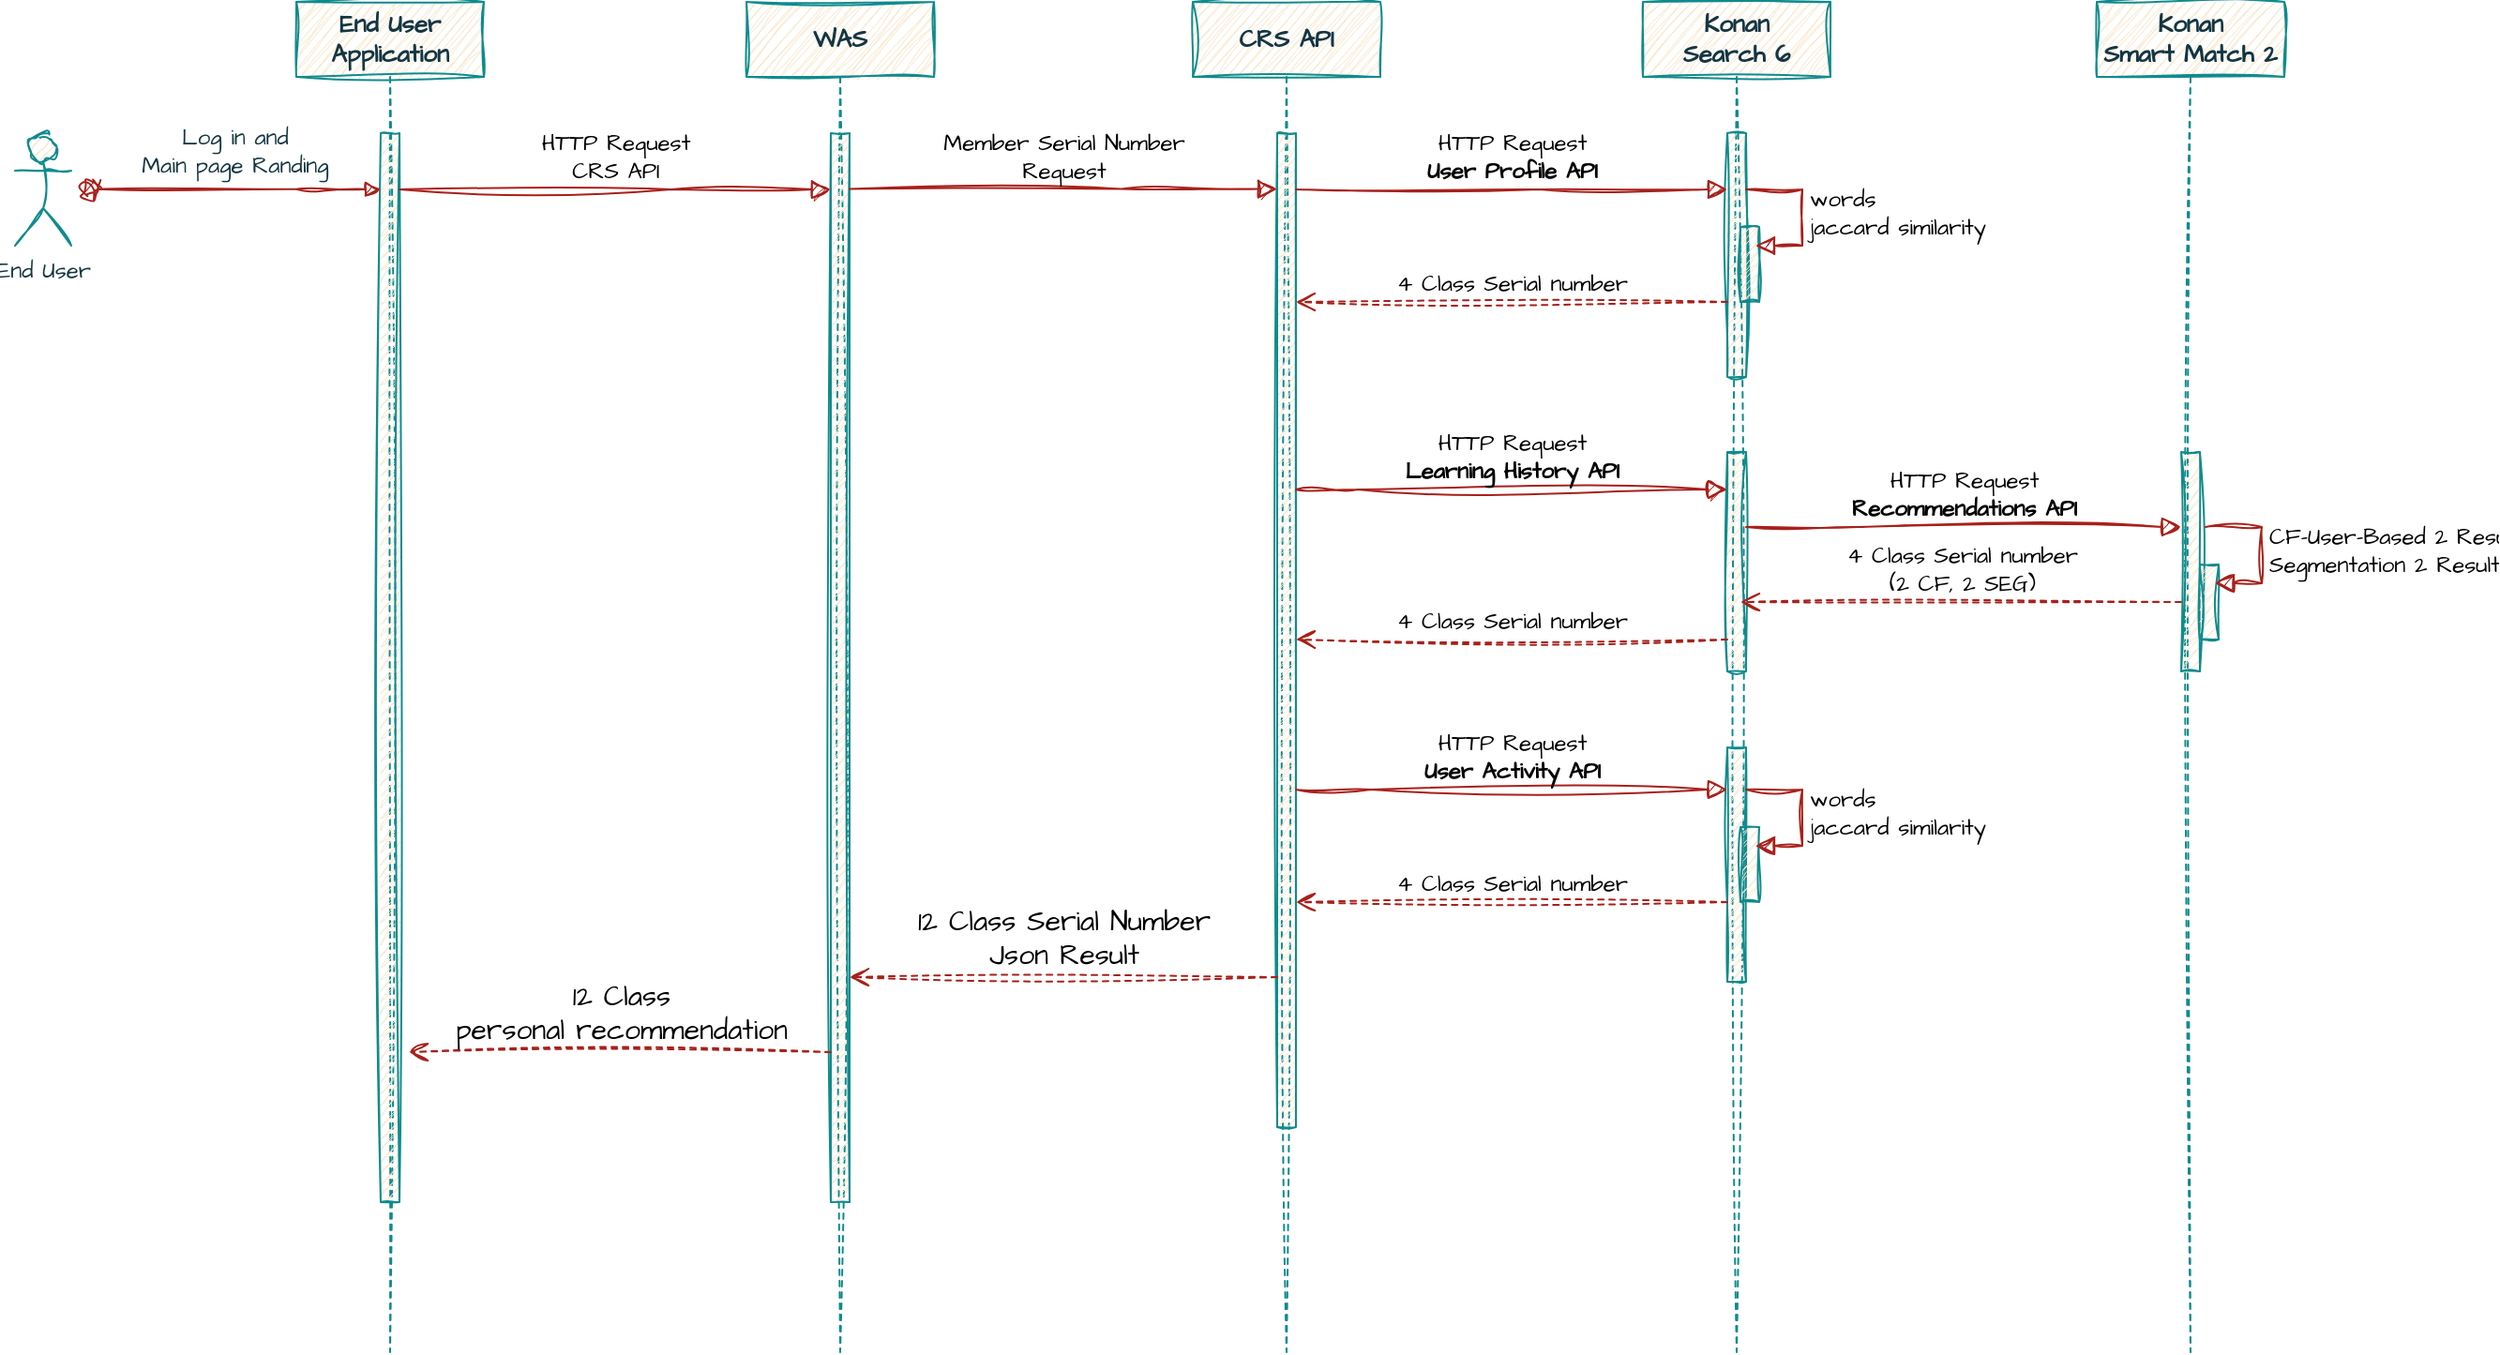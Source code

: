 <mxfile version="24.6.0" type="github">
  <diagram name="Page-1" id="2YBvvXClWsGukQMizWep">
    <mxGraphModel dx="5349" dy="2837" grid="1" gridSize="10" guides="1" tooltips="1" connect="1" arrows="1" fold="1" page="1" pageScale="1" pageWidth="1100" pageHeight="850" math="0" shadow="0">
      <root>
        <mxCell id="0" />
        <mxCell id="1" parent="0" />
        <mxCell id="W0gw1Imxjig5qcPms8Uq-233" value="&lt;b&gt;&lt;font style=&quot;font-size: 13px;&quot;&gt;End User Application&lt;/font&gt;&lt;/b&gt;" style="shape=umlLifeline;perimeter=lifelinePerimeter;whiteSpace=wrap;html=1;container=0;dropTarget=0;collapsible=0;recursiveResize=0;outlineConnect=0;portConstraint=eastwest;newEdgeStyle={&quot;edgeStyle&quot;:&quot;elbowEdgeStyle&quot;,&quot;elbow&quot;:&quot;vertical&quot;,&quot;curved&quot;:0,&quot;rounded&quot;:0};sketch=1;hachureGap=4;jiggle=2;curveFitting=1;fontFamily=Architects Daughter;fontSource=https%3A%2F%2Ffonts.googleapis.com%2Fcss%3Ffamily%3DArchitects%2BDaughter;labelBackgroundColor=none;fillColor=#FAE5C7;strokeColor=#0F8B8D;fontColor=#143642;" vertex="1" parent="1">
          <mxGeometry x="-2890" y="-1640" width="100" height="720" as="geometry" />
        </mxCell>
        <mxCell id="W0gw1Imxjig5qcPms8Uq-234" value="" style="html=1;points=[];perimeter=orthogonalPerimeter;outlineConnect=0;targetShapes=umlLifeline;portConstraint=eastwest;newEdgeStyle={&quot;edgeStyle&quot;:&quot;elbowEdgeStyle&quot;,&quot;elbow&quot;:&quot;vertical&quot;,&quot;curved&quot;:0,&quot;rounded&quot;:0};sketch=1;hachureGap=4;jiggle=2;curveFitting=1;fontFamily=Architects Daughter;fontSource=https%3A%2F%2Ffonts.googleapis.com%2Fcss%3Ffamily%3DArchitects%2BDaughter;labelBackgroundColor=none;fillColor=#FAE5C7;strokeColor=#0F8B8D;fontColor=#143642;" vertex="1" parent="W0gw1Imxjig5qcPms8Uq-233">
          <mxGeometry x="45" y="70" width="10" height="570" as="geometry" />
        </mxCell>
        <mxCell id="W0gw1Imxjig5qcPms8Uq-237" value="&lt;b&gt;&lt;font style=&quot;font-size: 13px;&quot;&gt;CRS&amp;nbsp;&lt;/font&gt;&lt;/b&gt;&lt;b style=&quot;background-color: initial;&quot;&gt;&lt;font style=&quot;font-size: 13px;&quot;&gt;API&lt;/font&gt;&lt;/b&gt;" style="shape=umlLifeline;perimeter=lifelinePerimeter;whiteSpace=wrap;html=1;container=0;dropTarget=0;collapsible=0;recursiveResize=0;outlineConnect=0;portConstraint=eastwest;newEdgeStyle={&quot;edgeStyle&quot;:&quot;elbowEdgeStyle&quot;,&quot;elbow&quot;:&quot;vertical&quot;,&quot;curved&quot;:0,&quot;rounded&quot;:0};sketch=1;hachureGap=4;jiggle=2;curveFitting=1;fontFamily=Architects Daughter;fontSource=https%3A%2F%2Ffonts.googleapis.com%2Fcss%3Ffamily%3DArchitects%2BDaughter;labelBackgroundColor=none;fillColor=#FAE5C7;strokeColor=#0F8B8D;fontColor=#143642;" vertex="1" parent="1">
          <mxGeometry x="-2412" y="-1640" width="100" height="720" as="geometry" />
        </mxCell>
        <mxCell id="W0gw1Imxjig5qcPms8Uq-238" value="" style="html=1;points=[];perimeter=orthogonalPerimeter;outlineConnect=0;targetShapes=umlLifeline;portConstraint=eastwest;newEdgeStyle={&quot;edgeStyle&quot;:&quot;elbowEdgeStyle&quot;,&quot;elbow&quot;:&quot;vertical&quot;,&quot;curved&quot;:0,&quot;rounded&quot;:0};sketch=1;hachureGap=4;jiggle=2;curveFitting=1;fontFamily=Architects Daughter;fontSource=https%3A%2F%2Ffonts.googleapis.com%2Fcss%3Ffamily%3DArchitects%2BDaughter;labelBackgroundColor=none;fillColor=#FAE5C7;strokeColor=#0F8B8D;fontColor=#143642;" vertex="1" parent="W0gw1Imxjig5qcPms8Uq-237">
          <mxGeometry x="45" y="70" width="10" height="530" as="geometry" />
        </mxCell>
        <mxCell id="W0gw1Imxjig5qcPms8Uq-239" value="HTTP Request&lt;div&gt;CRS API&lt;/div&gt;" style="html=1;verticalAlign=bottom;endArrow=block;edgeStyle=elbowEdgeStyle;elbow=vertical;curved=0;rounded=0;sketch=1;hachureGap=4;jiggle=2;curveFitting=1;fontFamily=Architects Daughter;fontSource=https%3A%2F%2Ffonts.googleapis.com%2Fcss%3Ffamily%3DArchitects%2BDaughter;fontSize=12;startSize=8;endSize=8;labelBackgroundColor=none;strokeColor=#A8201A;fontColor=default;" edge="1" parent="1" source="W0gw1Imxjig5qcPms8Uq-234" target="W0gw1Imxjig5qcPms8Uq-291">
          <mxGeometry relative="1" as="geometry">
            <mxPoint x="-2830" y="-1540" as="sourcePoint" />
            <Array as="points">
              <mxPoint x="-2690" y="-1540" />
              <mxPoint x="-2647" y="-1520" />
            </Array>
            <mxPoint x="-2600" y="-1540" as="targetPoint" />
          </mxGeometry>
        </mxCell>
        <mxCell id="W0gw1Imxjig5qcPms8Uq-243" value="End User" style="shape=umlActor;verticalLabelPosition=bottom;verticalAlign=top;html=1;outlineConnect=0;sketch=1;hachureGap=4;jiggle=2;curveFitting=1;fontFamily=Architects Daughter;fontSource=https%3A%2F%2Ffonts.googleapis.com%2Fcss%3Ffamily%3DArchitects%2BDaughter;labelBackgroundColor=none;fillColor=#FAE5C7;strokeColor=#0F8B8D;fontColor=#143642;" vertex="1" parent="1">
          <mxGeometry x="-3040" y="-1570" width="30" height="60" as="geometry" />
        </mxCell>
        <mxCell id="W0gw1Imxjig5qcPms8Uq-235" value="" style="html=1;verticalAlign=bottom;startArrow=oval;endArrow=block;startSize=8;edgeStyle=elbowEdgeStyle;elbow=vertical;curved=0;rounded=0;sketch=1;hachureGap=4;jiggle=2;curveFitting=1;fontFamily=Architects Daughter;fontSource=https%3A%2F%2Ffonts.googleapis.com%2Fcss%3Ffamily%3DArchitects%2BDaughter;fontSize=12;labelBackgroundColor=none;strokeColor=#A8201A;fontColor=default;" edge="1" parent="1">
          <mxGeometry x="-0.006" relative="1" as="geometry">
            <mxPoint x="-3000" y="-1540.14" as="sourcePoint" />
            <mxPoint x="-2845" y="-1540.14" as="targetPoint" />
            <Array as="points">
              <mxPoint x="-2890" y="-1540.14" />
            </Array>
            <mxPoint as="offset" />
          </mxGeometry>
        </mxCell>
        <mxCell id="W0gw1Imxjig5qcPms8Uq-258" value="Log in and&lt;div&gt;Main page Randing&lt;/div&gt;" style="edgeLabel;html=1;align=center;verticalAlign=middle;resizable=0;points=[];fontSize=12;sketch=1;hachureGap=4;jiggle=2;curveFitting=1;fontFamily=Architects Daughter;fontSource=https%3A%2F%2Ffonts.googleapis.com%2Fcss%3Ffamily%3DArchitects%2BDaughter;labelBackgroundColor=none;fontColor=#143642;" vertex="1" connectable="0" parent="W0gw1Imxjig5qcPms8Uq-235">
          <mxGeometry x="-0.605" y="3" relative="1" as="geometry">
            <mxPoint x="46" y="-17" as="offset" />
          </mxGeometry>
        </mxCell>
        <mxCell id="W0gw1Imxjig5qcPms8Uq-256" value="&lt;b style=&quot;font-size: 13px;&quot;&gt;&lt;font style=&quot;font-size: 13px;&quot;&gt;Konan&lt;/font&gt;&lt;/b&gt;&lt;div style=&quot;font-size: 13px;&quot;&gt;&lt;b&gt;&lt;font style=&quot;font-size: 13px;&quot;&gt;Search 6&lt;/font&gt;&lt;/b&gt;&lt;/div&gt;" style="shape=umlLifeline;perimeter=lifelinePerimeter;whiteSpace=wrap;html=1;container=0;dropTarget=0;collapsible=0;recursiveResize=0;outlineConnect=0;portConstraint=eastwest;newEdgeStyle={&quot;edgeStyle&quot;:&quot;elbowEdgeStyle&quot;,&quot;elbow&quot;:&quot;vertical&quot;,&quot;curved&quot;:0,&quot;rounded&quot;:0};sketch=1;hachureGap=4;jiggle=2;curveFitting=1;fontFamily=Architects Daughter;fontSource=https%3A%2F%2Ffonts.googleapis.com%2Fcss%3Ffamily%3DArchitects%2BDaughter;labelBackgroundColor=none;fillColor=#FAE5C7;strokeColor=#0F8B8D;fontColor=#143642;" vertex="1" parent="1">
          <mxGeometry x="-2172" y="-1640" width="100" height="720" as="geometry" />
        </mxCell>
        <mxCell id="W0gw1Imxjig5qcPms8Uq-257" value="" style="html=1;points=[];perimeter=orthogonalPerimeter;outlineConnect=0;targetShapes=umlLifeline;portConstraint=eastwest;newEdgeStyle={&quot;edgeStyle&quot;:&quot;elbowEdgeStyle&quot;,&quot;elbow&quot;:&quot;vertical&quot;,&quot;curved&quot;:0,&quot;rounded&quot;:0};sketch=1;hachureGap=4;jiggle=2;curveFitting=1;fontFamily=Architects Daughter;fontSource=https%3A%2F%2Ffonts.googleapis.com%2Fcss%3Ffamily%3DArchitects%2BDaughter;labelBackgroundColor=none;fillColor=#FAE5C7;strokeColor=#0F8B8D;fontColor=#143642;" vertex="1" parent="W0gw1Imxjig5qcPms8Uq-256">
          <mxGeometry x="45" y="70" width="10" height="130" as="geometry" />
        </mxCell>
        <mxCell id="W0gw1Imxjig5qcPms8Uq-265" value="" style="html=1;points=[[0,0,0,0,5],[0,1,0,0,-5],[1,0,0,0,5],[1,1,0,0,-5]];perimeter=orthogonalPerimeter;outlineConnect=0;targetShapes=umlLifeline;portConstraint=eastwest;newEdgeStyle={&quot;curved&quot;:0,&quot;rounded&quot;:0};sketch=1;hachureGap=4;jiggle=2;curveFitting=1;fontFamily=Architects Daughter;fontSource=https%3A%2F%2Ffonts.googleapis.com%2Fcss%3Ffamily%3DArchitects%2BDaughter;labelBackgroundColor=none;fillColor=#FAE5C7;strokeColor=#0F8B8D;fontColor=#143642;" vertex="1" parent="W0gw1Imxjig5qcPms8Uq-256">
          <mxGeometry x="52" y="120" width="10" height="40" as="geometry" />
        </mxCell>
        <mxCell id="W0gw1Imxjig5qcPms8Uq-266" value="words&lt;div&gt;jaccard similarity&lt;/div&gt;" style="html=1;align=left;spacingLeft=2;endArrow=block;rounded=0;edgeStyle=orthogonalEdgeStyle;curved=0;rounded=0;sketch=1;hachureGap=4;jiggle=2;curveFitting=1;fontFamily=Architects Daughter;fontSource=https%3A%2F%2Ffonts.googleapis.com%2Fcss%3Ffamily%3DArchitects%2BDaughter;fontSize=12;startSize=8;endSize=8;labelBackgroundColor=none;strokeColor=#A8201A;fontColor=default;" edge="1" parent="W0gw1Imxjig5qcPms8Uq-256">
          <mxGeometry relative="1" as="geometry">
            <mxPoint x="55" y="100" as="sourcePoint" />
            <Array as="points">
              <mxPoint x="85" y="130" />
            </Array>
            <mxPoint x="60" y="130" as="targetPoint" />
          </mxGeometry>
        </mxCell>
        <mxCell id="W0gw1Imxjig5qcPms8Uq-268" value="" style="html=1;points=[];perimeter=orthogonalPerimeter;outlineConnect=0;targetShapes=umlLifeline;portConstraint=eastwest;newEdgeStyle={&quot;edgeStyle&quot;:&quot;elbowEdgeStyle&quot;,&quot;elbow&quot;:&quot;vertical&quot;,&quot;curved&quot;:0,&quot;rounded&quot;:0};sketch=1;hachureGap=4;jiggle=2;curveFitting=1;fontFamily=Architects Daughter;fontSource=https%3A%2F%2Ffonts.googleapis.com%2Fcss%3Ffamily%3DArchitects%2BDaughter;labelBackgroundColor=none;fillColor=#FAE5C7;strokeColor=#0F8B8D;fontColor=#143642;" vertex="1" parent="W0gw1Imxjig5qcPms8Uq-256">
          <mxGeometry x="45" y="240" width="10" height="117" as="geometry" />
        </mxCell>
        <mxCell id="W0gw1Imxjig5qcPms8Uq-275" value="" style="html=1;points=[];perimeter=orthogonalPerimeter;outlineConnect=0;targetShapes=umlLifeline;portConstraint=eastwest;newEdgeStyle={&quot;edgeStyle&quot;:&quot;elbowEdgeStyle&quot;,&quot;elbow&quot;:&quot;vertical&quot;,&quot;curved&quot;:0,&quot;rounded&quot;:0};sketch=1;hachureGap=4;jiggle=2;curveFitting=1;fontFamily=Architects Daughter;fontSource=https%3A%2F%2Ffonts.googleapis.com%2Fcss%3Ffamily%3DArchitects%2BDaughter;labelBackgroundColor=none;fillColor=#FAE5C7;strokeColor=#0F8B8D;fontColor=#143642;" vertex="1" parent="W0gw1Imxjig5qcPms8Uq-256">
          <mxGeometry x="45" y="397.5" width="10" height="125" as="geometry" />
        </mxCell>
        <mxCell id="W0gw1Imxjig5qcPms8Uq-276" value="" style="html=1;points=[[0,0,0,0,5],[0,1,0,0,-5],[1,0,0,0,5],[1,1,0,0,-5]];perimeter=orthogonalPerimeter;outlineConnect=0;targetShapes=umlLifeline;portConstraint=eastwest;newEdgeStyle={&quot;curved&quot;:0,&quot;rounded&quot;:0};sketch=1;hachureGap=4;jiggle=2;curveFitting=1;fontFamily=Architects Daughter;fontSource=https%3A%2F%2Ffonts.googleapis.com%2Fcss%3Ffamily%3DArchitects%2BDaughter;labelBackgroundColor=none;fillColor=#FAE5C7;strokeColor=#0F8B8D;fontColor=#143642;" vertex="1" parent="W0gw1Imxjig5qcPms8Uq-256">
          <mxGeometry x="52" y="440" width="10" height="40" as="geometry" />
        </mxCell>
        <mxCell id="W0gw1Imxjig5qcPms8Uq-274" value="words&lt;div&gt;jaccard similarity&lt;/div&gt;" style="html=1;align=left;spacingLeft=2;endArrow=block;rounded=0;edgeStyle=orthogonalEdgeStyle;curved=0;rounded=0;sketch=1;hachureGap=4;jiggle=2;curveFitting=1;fontFamily=Architects Daughter;fontSource=https%3A%2F%2Ffonts.googleapis.com%2Fcss%3Ffamily%3DArchitects%2BDaughter;fontSize=12;startSize=8;endSize=8;labelBackgroundColor=none;strokeColor=#A8201A;fontColor=default;" edge="1" parent="W0gw1Imxjig5qcPms8Uq-256">
          <mxGeometry relative="1" as="geometry">
            <mxPoint x="55" y="420" as="sourcePoint" />
            <Array as="points">
              <mxPoint x="85" y="450" />
            </Array>
            <mxPoint x="60" y="450" as="targetPoint" />
          </mxGeometry>
        </mxCell>
        <mxCell id="W0gw1Imxjig5qcPms8Uq-267" value="4 Class Serial number" style="html=1;verticalAlign=bottom;endArrow=open;dashed=1;endSize=8;curved=0;rounded=0;sketch=1;hachureGap=4;jiggle=2;curveFitting=1;fontFamily=Architects Daughter;fontSource=https%3A%2F%2Ffonts.googleapis.com%2Fcss%3Ffamily%3DArchitects%2BDaughter;fontSize=12;labelBackgroundColor=none;strokeColor=#A8201A;fontColor=default;" edge="1" parent="1">
          <mxGeometry x="0.001" relative="1" as="geometry">
            <mxPoint x="-2127" y="-1480" as="sourcePoint" />
            <mxPoint x="-2357" y="-1480" as="targetPoint" />
            <mxPoint as="offset" />
          </mxGeometry>
        </mxCell>
        <mxCell id="W0gw1Imxjig5qcPms8Uq-271" value="4 Class Serial number" style="html=1;verticalAlign=bottom;endArrow=open;dashed=1;endSize=8;curved=0;rounded=0;sketch=1;hachureGap=4;jiggle=2;curveFitting=1;fontFamily=Architects Daughter;fontSource=https%3A%2F%2Ffonts.googleapis.com%2Fcss%3Ffamily%3DArchitects%2BDaughter;fontSize=12;labelBackgroundColor=none;strokeColor=#A8201A;fontColor=default;" edge="1" parent="1">
          <mxGeometry x="0.001" relative="1" as="geometry">
            <mxPoint x="-2127" y="-1300" as="sourcePoint" />
            <mxPoint x="-2357" y="-1300" as="targetPoint" />
            <mxPoint as="offset" />
          </mxGeometry>
        </mxCell>
        <mxCell id="W0gw1Imxjig5qcPms8Uq-255" value="HTTP Request&lt;div&gt;&lt;b&gt;User Activity API&lt;/b&gt;&lt;/div&gt;" style="html=1;verticalAlign=bottom;endArrow=block;edgeStyle=elbowEdgeStyle;elbow=vertical;curved=0;rounded=0;sketch=1;hachureGap=4;jiggle=2;curveFitting=1;fontFamily=Architects Daughter;fontSource=https%3A%2F%2Ffonts.googleapis.com%2Fcss%3Ffamily%3DArchitects%2BDaughter;fontSize=12;startSize=8;endSize=8;labelBackgroundColor=none;strokeColor=#A8201A;fontColor=default;" edge="1" parent="1" source="W0gw1Imxjig5qcPms8Uq-238" target="W0gw1Imxjig5qcPms8Uq-275">
          <mxGeometry x="0.002" relative="1" as="geometry">
            <mxPoint x="-2407" y="-1220" as="sourcePoint" />
            <Array as="points">
              <mxPoint x="-2317" y="-1220" />
              <mxPoint x="-2202" y="-1210" />
            </Array>
            <mxPoint x="-2147" y="-1220" as="targetPoint" />
            <mxPoint as="offset" />
          </mxGeometry>
        </mxCell>
        <mxCell id="W0gw1Imxjig5qcPms8Uq-277" value="4 Class Serial number" style="html=1;verticalAlign=bottom;endArrow=open;dashed=1;endSize=8;curved=0;rounded=0;sketch=1;hachureGap=4;jiggle=2;curveFitting=1;fontFamily=Architects Daughter;fontSource=https%3A%2F%2Ffonts.googleapis.com%2Fcss%3Ffamily%3DArchitects%2BDaughter;fontSize=12;labelBackgroundColor=none;strokeColor=#A8201A;fontColor=default;" edge="1" parent="1">
          <mxGeometry x="0.001" relative="1" as="geometry">
            <mxPoint x="-2127" y="-1160" as="sourcePoint" />
            <mxPoint x="-2357" y="-1160" as="targetPoint" />
            <mxPoint as="offset" />
          </mxGeometry>
        </mxCell>
        <mxCell id="W0gw1Imxjig5qcPms8Uq-252" value="HTTP Request&lt;div&gt;&lt;b&gt;User Profile API&lt;/b&gt;&lt;/div&gt;" style="html=1;verticalAlign=bottom;endArrow=block;edgeStyle=elbowEdgeStyle;elbow=vertical;curved=0;rounded=0;sketch=1;hachureGap=4;jiggle=2;curveFitting=1;fontFamily=Architects Daughter;fontSource=https%3A%2F%2Ffonts.googleapis.com%2Fcss%3Ffamily%3DArchitects%2BDaughter;fontSize=12;startSize=8;endSize=8;labelBackgroundColor=none;strokeColor=#A8201A;fontColor=default;" edge="1" parent="1" source="W0gw1Imxjig5qcPms8Uq-238" target="W0gw1Imxjig5qcPms8Uq-257">
          <mxGeometry relative="1" as="geometry">
            <mxPoint x="-2372" y="-1540" as="sourcePoint" />
            <Array as="points">
              <mxPoint x="-2227" y="-1540" />
            </Array>
            <mxPoint x="-2142" y="-1540" as="targetPoint" />
          </mxGeometry>
        </mxCell>
        <mxCell id="W0gw1Imxjig5qcPms8Uq-254" value="HTTP Request&lt;div&gt;&lt;b&gt;Learning History API&lt;/b&gt;&lt;/div&gt;" style="html=1;verticalAlign=bottom;endArrow=block;edgeStyle=elbowEdgeStyle;elbow=vertical;curved=0;rounded=0;sketch=1;hachureGap=4;jiggle=2;curveFitting=1;fontFamily=Architects Daughter;fontSource=https%3A%2F%2Ffonts.googleapis.com%2Fcss%3Ffamily%3DArchitects%2BDaughter;fontSize=12;startSize=8;endSize=8;labelBackgroundColor=none;strokeColor=#A8201A;fontColor=default;" edge="1" parent="1" source="W0gw1Imxjig5qcPms8Uq-238" target="W0gw1Imxjig5qcPms8Uq-268">
          <mxGeometry x="0.002" relative="1" as="geometry">
            <mxPoint x="-2407" y="-1380" as="sourcePoint" />
            <Array as="points">
              <mxPoint x="-2324" y="-1380" />
              <mxPoint x="-2209" y="-1370" />
            </Array>
            <mxPoint x="-2147" y="-1380" as="targetPoint" />
            <mxPoint as="offset" />
          </mxGeometry>
        </mxCell>
        <mxCell id="W0gw1Imxjig5qcPms8Uq-279" value="&lt;span style=&quot;font-size: 15px;&quot;&gt;12 Class Serial Number&lt;/span&gt;&lt;div&gt;&lt;span style=&quot;font-size: 15px;&quot;&gt;Json Result&lt;/span&gt;&lt;/div&gt;" style="html=1;verticalAlign=bottom;endArrow=open;dashed=1;endSize=8;curved=0;rounded=0;sketch=1;hachureGap=4;jiggle=2;curveFitting=1;fontFamily=Architects Daughter;fontSource=https%3A%2F%2Ffonts.googleapis.com%2Fcss%3Ffamily%3DArchitects%2BDaughter;fontSize=12;labelBackgroundColor=none;strokeColor=#A8201A;fontColor=default;" edge="1" parent="1">
          <mxGeometry relative="1" as="geometry">
            <mxPoint x="-2367" y="-1120" as="sourcePoint" />
            <mxPoint x="-2595" y="-1120" as="targetPoint" />
          </mxGeometry>
        </mxCell>
        <mxCell id="W0gw1Imxjig5qcPms8Uq-280" value="&lt;b style=&quot;font-size: 13px;&quot;&gt;&lt;font style=&quot;font-size: 13px;&quot;&gt;Konan&lt;/font&gt;&lt;/b&gt;&lt;div style=&quot;font-size: 13px;&quot;&gt;&lt;b&gt;Smart Match 2&lt;/b&gt;&lt;/div&gt;" style="shape=umlLifeline;perimeter=lifelinePerimeter;whiteSpace=wrap;html=1;container=0;dropTarget=0;collapsible=0;recursiveResize=0;outlineConnect=0;portConstraint=eastwest;newEdgeStyle={&quot;edgeStyle&quot;:&quot;elbowEdgeStyle&quot;,&quot;elbow&quot;:&quot;vertical&quot;,&quot;curved&quot;:0,&quot;rounded&quot;:0};sketch=1;hachureGap=4;jiggle=2;curveFitting=1;fontFamily=Architects Daughter;fontSource=https%3A%2F%2Ffonts.googleapis.com%2Fcss%3Ffamily%3DArchitects%2BDaughter;labelBackgroundColor=none;fillColor=#FAE5C7;strokeColor=#0F8B8D;fontColor=#143642;" vertex="1" parent="1">
          <mxGeometry x="-1930" y="-1640" width="100" height="720" as="geometry" />
        </mxCell>
        <mxCell id="W0gw1Imxjig5qcPms8Uq-284" value="" style="html=1;points=[];perimeter=orthogonalPerimeter;outlineConnect=0;targetShapes=umlLifeline;portConstraint=eastwest;newEdgeStyle={&quot;edgeStyle&quot;:&quot;elbowEdgeStyle&quot;,&quot;elbow&quot;:&quot;vertical&quot;,&quot;curved&quot;:0,&quot;rounded&quot;:0};sketch=1;hachureGap=4;jiggle=2;curveFitting=1;fontFamily=Architects Daughter;fontSource=https%3A%2F%2Ffonts.googleapis.com%2Fcss%3Ffamily%3DArchitects%2BDaughter;labelBackgroundColor=none;fillColor=#FAE5C7;strokeColor=#0F8B8D;fontColor=#143642;" vertex="1" parent="W0gw1Imxjig5qcPms8Uq-280">
          <mxGeometry x="45" y="240" width="10" height="117" as="geometry" />
        </mxCell>
        <mxCell id="W0gw1Imxjig5qcPms8Uq-286" value="" style="html=1;points=[[0,0,0,0,5],[0,1,0,0,-5],[1,0,0,0,5],[1,1,0,0,-5]];perimeter=orthogonalPerimeter;outlineConnect=0;targetShapes=umlLifeline;portConstraint=eastwest;newEdgeStyle={&quot;curved&quot;:0,&quot;rounded&quot;:0};sketch=1;hachureGap=4;jiggle=2;curveFitting=1;fontFamily=Architects Daughter;fontSource=https%3A%2F%2Ffonts.googleapis.com%2Fcss%3Ffamily%3DArchitects%2BDaughter;labelBackgroundColor=none;fillColor=#FAE5C7;strokeColor=#0F8B8D;fontColor=#143642;" vertex="1" parent="W0gw1Imxjig5qcPms8Uq-280">
          <mxGeometry x="55" y="300" width="10" height="40" as="geometry" />
        </mxCell>
        <mxCell id="W0gw1Imxjig5qcPms8Uq-287" value="CF-User-Based 2 Results&lt;div&gt;Segmentation 2 Results&lt;/div&gt;" style="html=1;align=left;spacingLeft=2;endArrow=block;rounded=0;edgeStyle=orthogonalEdgeStyle;curved=0;rounded=0;sketch=1;hachureGap=4;jiggle=2;curveFitting=1;fontFamily=Architects Daughter;fontSource=https%3A%2F%2Ffonts.googleapis.com%2Fcss%3Ffamily%3DArchitects%2BDaughter;fontSize=12;startSize=8;endSize=8;labelBackgroundColor=none;strokeColor=#A8201A;fontColor=default;" edge="1" parent="W0gw1Imxjig5qcPms8Uq-280">
          <mxGeometry relative="1" as="geometry">
            <mxPoint x="58" y="280" as="sourcePoint" />
            <Array as="points">
              <mxPoint x="88" y="310" />
            </Array>
            <mxPoint x="63" y="310" as="targetPoint" />
          </mxGeometry>
        </mxCell>
        <mxCell id="W0gw1Imxjig5qcPms8Uq-288" value="HTTP Request&lt;div&gt;&lt;b&gt;Recommendations API&lt;/b&gt;&lt;br&gt;&lt;/div&gt;" style="html=1;verticalAlign=bottom;endArrow=block;edgeStyle=elbowEdgeStyle;elbow=vertical;curved=0;rounded=0;sketch=1;hachureGap=4;jiggle=2;curveFitting=1;fontFamily=Architects Daughter;fontSource=https%3A%2F%2Ffonts.googleapis.com%2Fcss%3Ffamily%3DArchitects%2BDaughter;fontSize=12;startSize=8;endSize=8;labelBackgroundColor=none;strokeColor=#A8201A;fontColor=default;" edge="1" parent="1" source="W0gw1Imxjig5qcPms8Uq-268" target="W0gw1Imxjig5qcPms8Uq-284">
          <mxGeometry x="0.002" relative="1" as="geometry">
            <mxPoint x="-2090" y="-1360" as="sourcePoint" />
            <Array as="points">
              <mxPoint x="-2057" y="-1360" />
              <mxPoint x="-1942" y="-1350" />
            </Array>
            <mxPoint x="-1860" y="-1360" as="targetPoint" />
            <mxPoint as="offset" />
          </mxGeometry>
        </mxCell>
        <mxCell id="W0gw1Imxjig5qcPms8Uq-289" value="4 Class Serial number&lt;div&gt;(2 CF, 2 SEG)&lt;/div&gt;" style="html=1;verticalAlign=bottom;endArrow=open;dashed=1;endSize=8;curved=0;rounded=0;sketch=1;hachureGap=4;jiggle=2;curveFitting=1;fontFamily=Architects Daughter;fontSource=https%3A%2F%2Ffonts.googleapis.com%2Fcss%3Ffamily%3DArchitects%2BDaughter;fontSize=12;labelBackgroundColor=none;strokeColor=#A8201A;fontColor=default;" edge="1" parent="1" source="W0gw1Imxjig5qcPms8Uq-284">
          <mxGeometry x="0.001" relative="1" as="geometry">
            <mxPoint x="-1890" y="-1320" as="sourcePoint" />
            <mxPoint x="-2120" y="-1320" as="targetPoint" />
            <mxPoint as="offset" />
          </mxGeometry>
        </mxCell>
        <mxCell id="W0gw1Imxjig5qcPms8Uq-290" value="&lt;b&gt;&lt;font style=&quot;font-size: 13px;&quot;&gt;WAS&lt;/font&gt;&lt;/b&gt;" style="shape=umlLifeline;perimeter=lifelinePerimeter;whiteSpace=wrap;html=1;container=0;dropTarget=0;collapsible=0;recursiveResize=0;outlineConnect=0;portConstraint=eastwest;newEdgeStyle={&quot;edgeStyle&quot;:&quot;elbowEdgeStyle&quot;,&quot;elbow&quot;:&quot;vertical&quot;,&quot;curved&quot;:0,&quot;rounded&quot;:0};sketch=1;hachureGap=4;jiggle=2;curveFitting=1;fontFamily=Architects Daughter;fontSource=https%3A%2F%2Ffonts.googleapis.com%2Fcss%3Ffamily%3DArchitects%2BDaughter;labelBackgroundColor=none;fillColor=#FAE5C7;strokeColor=#0F8B8D;fontColor=#143642;" vertex="1" parent="1">
          <mxGeometry x="-2650" y="-1640" width="100" height="720" as="geometry" />
        </mxCell>
        <mxCell id="W0gw1Imxjig5qcPms8Uq-291" value="" style="html=1;points=[];perimeter=orthogonalPerimeter;outlineConnect=0;targetShapes=umlLifeline;portConstraint=eastwest;newEdgeStyle={&quot;edgeStyle&quot;:&quot;elbowEdgeStyle&quot;,&quot;elbow&quot;:&quot;vertical&quot;,&quot;curved&quot;:0,&quot;rounded&quot;:0};sketch=1;hachureGap=4;jiggle=2;curveFitting=1;fontFamily=Architects Daughter;fontSource=https%3A%2F%2Ffonts.googleapis.com%2Fcss%3Ffamily%3DArchitects%2BDaughter;labelBackgroundColor=none;fillColor=#FAE5C7;strokeColor=#0F8B8D;fontColor=#143642;" vertex="1" parent="W0gw1Imxjig5qcPms8Uq-290">
          <mxGeometry x="45" y="70" width="10" height="570" as="geometry" />
        </mxCell>
        <mxCell id="W0gw1Imxjig5qcPms8Uq-292" value="Member Serial Number&lt;div&gt;Request&lt;/div&gt;" style="html=1;verticalAlign=bottom;endArrow=block;edgeStyle=elbowEdgeStyle;elbow=vertical;curved=0;rounded=0;sketch=1;hachureGap=4;jiggle=2;curveFitting=1;fontFamily=Architects Daughter;fontSource=https%3A%2F%2Ffonts.googleapis.com%2Fcss%3Ffamily%3DArchitects%2BDaughter;fontSize=12;startSize=8;endSize=8;labelBackgroundColor=none;strokeColor=#A8201A;fontColor=default;" edge="1" parent="1" source="W0gw1Imxjig5qcPms8Uq-291" target="W0gw1Imxjig5qcPms8Uq-238">
          <mxGeometry relative="1" as="geometry">
            <mxPoint x="-2590" y="-1540.2" as="sourcePoint" />
            <Array as="points">
              <mxPoint x="-2450" y="-1540.2" />
              <mxPoint x="-2407" y="-1520.2" />
            </Array>
            <mxPoint x="-2360" y="-1540.2" as="targetPoint" />
          </mxGeometry>
        </mxCell>
        <mxCell id="W0gw1Imxjig5qcPms8Uq-293" value="&lt;span style=&quot;font-size: 15px;&quot;&gt;12 Class&lt;/span&gt;&lt;div&gt;&lt;span style=&quot;font-size: 15px; background-color: initial;&quot;&gt;personal recommendation&lt;/span&gt;&lt;/div&gt;" style="html=1;verticalAlign=bottom;endArrow=open;dashed=1;endSize=8;curved=0;rounded=0;sketch=1;hachureGap=4;jiggle=2;curveFitting=1;fontFamily=Architects Daughter;fontSource=https%3A%2F%2Ffonts.googleapis.com%2Fcss%3Ffamily%3DArchitects%2BDaughter;fontSize=12;labelBackgroundColor=none;strokeColor=#A8201A;fontColor=default;" edge="1" parent="1" source="W0gw1Imxjig5qcPms8Uq-291">
          <mxGeometry x="0.002" relative="1" as="geometry">
            <mxPoint x="-2612" y="-1080" as="sourcePoint" />
            <mxPoint x="-2830" y="-1080" as="targetPoint" />
            <mxPoint as="offset" />
          </mxGeometry>
        </mxCell>
      </root>
    </mxGraphModel>
  </diagram>
</mxfile>

